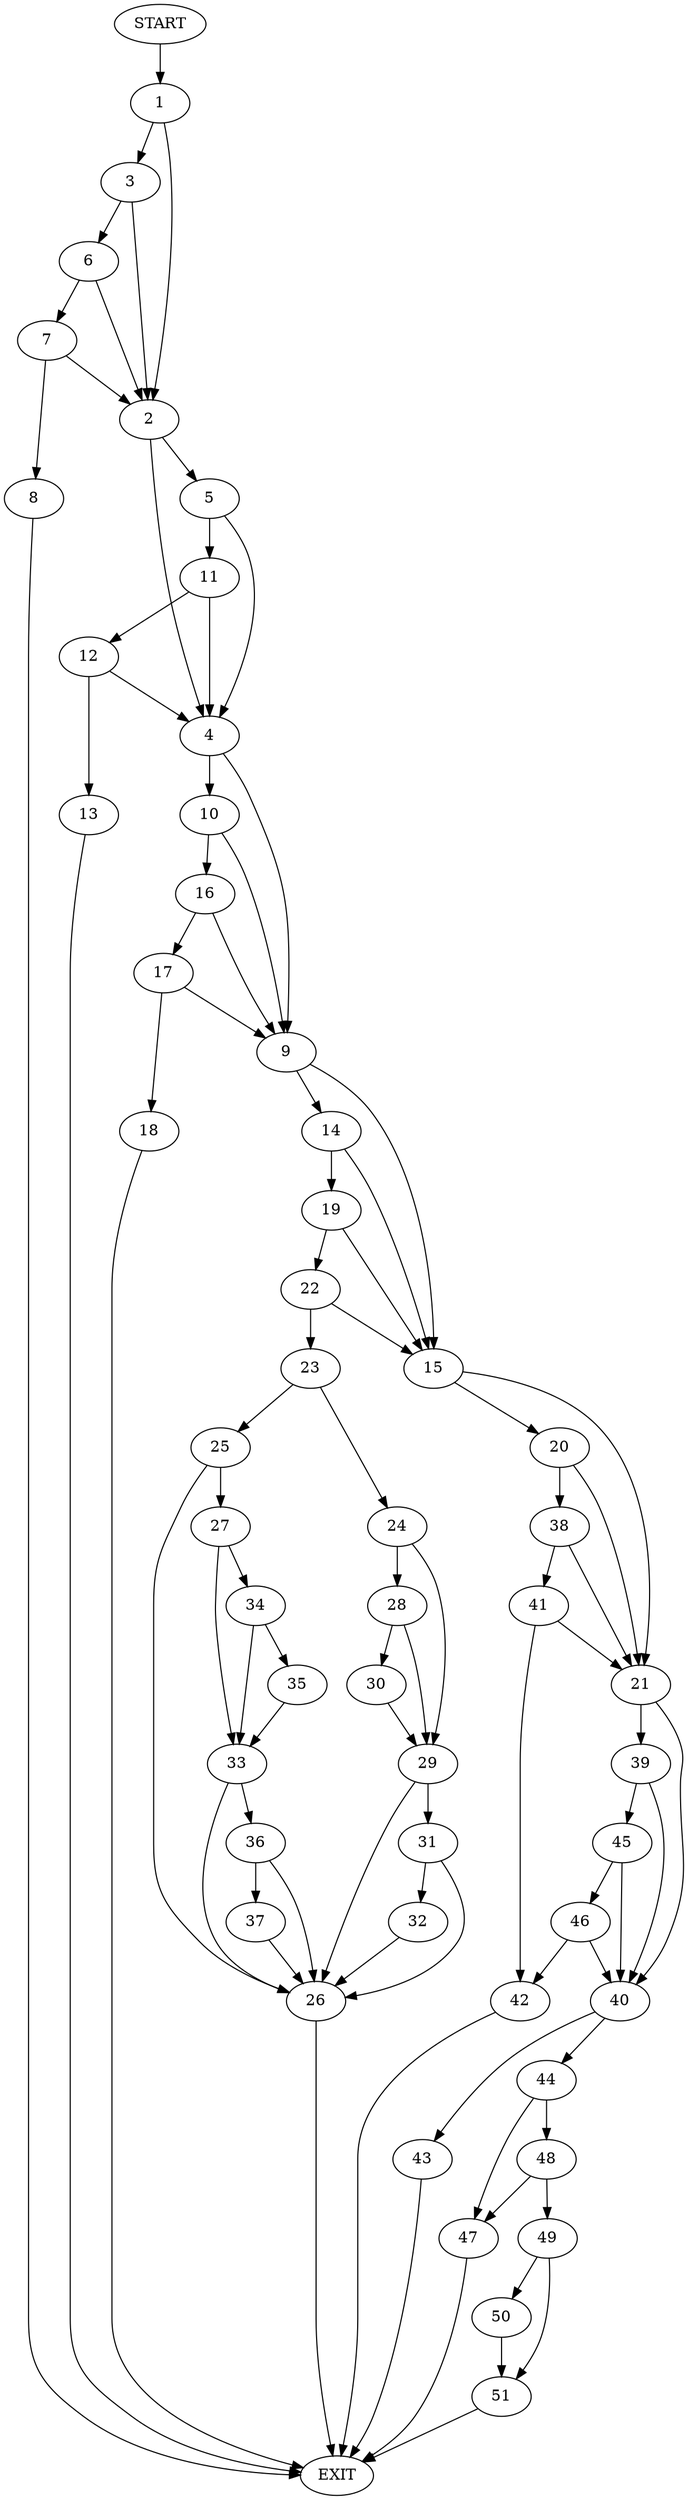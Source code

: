 digraph {
0 [label="START"]
52 [label="EXIT"]
0 -> 1
1 -> 2
1 -> 3
2 -> 4
2 -> 5
3 -> 6
3 -> 2
6 -> 7
6 -> 2
7 -> 8
7 -> 2
8 -> 52
4 -> 9
4 -> 10
5 -> 11
5 -> 4
11 -> 12
11 -> 4
12 -> 13
12 -> 4
13 -> 52
9 -> 14
9 -> 15
10 -> 9
10 -> 16
16 -> 9
16 -> 17
17 -> 9
17 -> 18
18 -> 52
14 -> 19
14 -> 15
15 -> 20
15 -> 21
19 -> 22
19 -> 15
22 -> 23
22 -> 15
23 -> 24
23 -> 25
25 -> 26
25 -> 27
24 -> 28
24 -> 29
28 -> 30
28 -> 29
29 -> 26
29 -> 31
30 -> 29
31 -> 26
31 -> 32
26 -> 52
32 -> 26
27 -> 33
27 -> 34
34 -> 33
34 -> 35
33 -> 26
33 -> 36
35 -> 33
36 -> 26
36 -> 37
37 -> 26
20 -> 21
20 -> 38
21 -> 39
21 -> 40
38 -> 41
38 -> 21
41 -> 42
41 -> 21
42 -> 52
40 -> 43
40 -> 44
39 -> 45
39 -> 40
45 -> 40
45 -> 46
46 -> 42
46 -> 40
44 -> 47
44 -> 48
43 -> 52
47 -> 52
48 -> 49
48 -> 47
49 -> 50
49 -> 51
51 -> 52
50 -> 51
}
